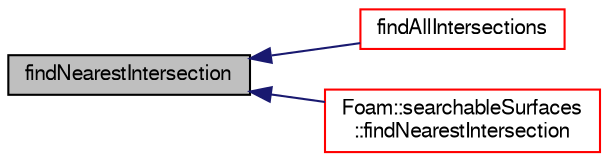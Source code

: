 digraph "findNearestIntersection"
{
  bgcolor="transparent";
  edge [fontname="FreeSans",fontsize="10",labelfontname="FreeSans",labelfontsize="10"];
  node [fontname="FreeSans",fontsize="10",shape=record];
  rankdir="LR";
  Node59 [label="findNearestIntersection",height=0.2,width=0.4,color="black", fillcolor="grey75", style="filled", fontcolor="black"];
  Node59 -> Node60 [dir="back",color="midnightblue",fontsize="10",style="solid",fontname="FreeSans"];
  Node60 [label="findAllIntersections",height=0.2,width=0.4,color="red",URL="$a25250.html#ab970cd9c0937c10c324e412460ebca03",tooltip="Find all intersections in order from start to end. Returns for. "];
  Node59 -> Node79 [dir="back",color="midnightblue",fontsize="10",style="solid",fontname="FreeSans"];
  Node79 [label="Foam::searchableSurfaces\l::findNearestIntersection",height=0.2,width=0.4,color="red",URL="$a25246.html#afc5e68d2eda2ad2c5a1260628650171d"];
}
